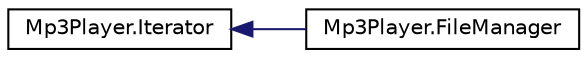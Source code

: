 digraph "Graphical Class Hierarchy"
{
  edge [fontname="Helvetica",fontsize="10",labelfontname="Helvetica",labelfontsize="10"];
  node [fontname="Helvetica",fontsize="10",shape=record];
  rankdir="LR";
  Node0 [label="Mp3Player.Iterator",height=0.2,width=0.4,color="black", fillcolor="white", style="filled",URL="$class_mp3_player_1_1_iterator.html",tooltip="Class provide iteration over an array, using the index of an array in different looping fashion..."];
  Node0 -> Node1 [dir="back",color="midnightblue",fontsize="10",style="solid",fontname="Helvetica"];
  Node1 [label="Mp3Player.FileManager",height=0.2,width=0.4,color="black", fillcolor="white", style="filled",URL="$class_mp3_player_1_1_file_manager.html"];
}
